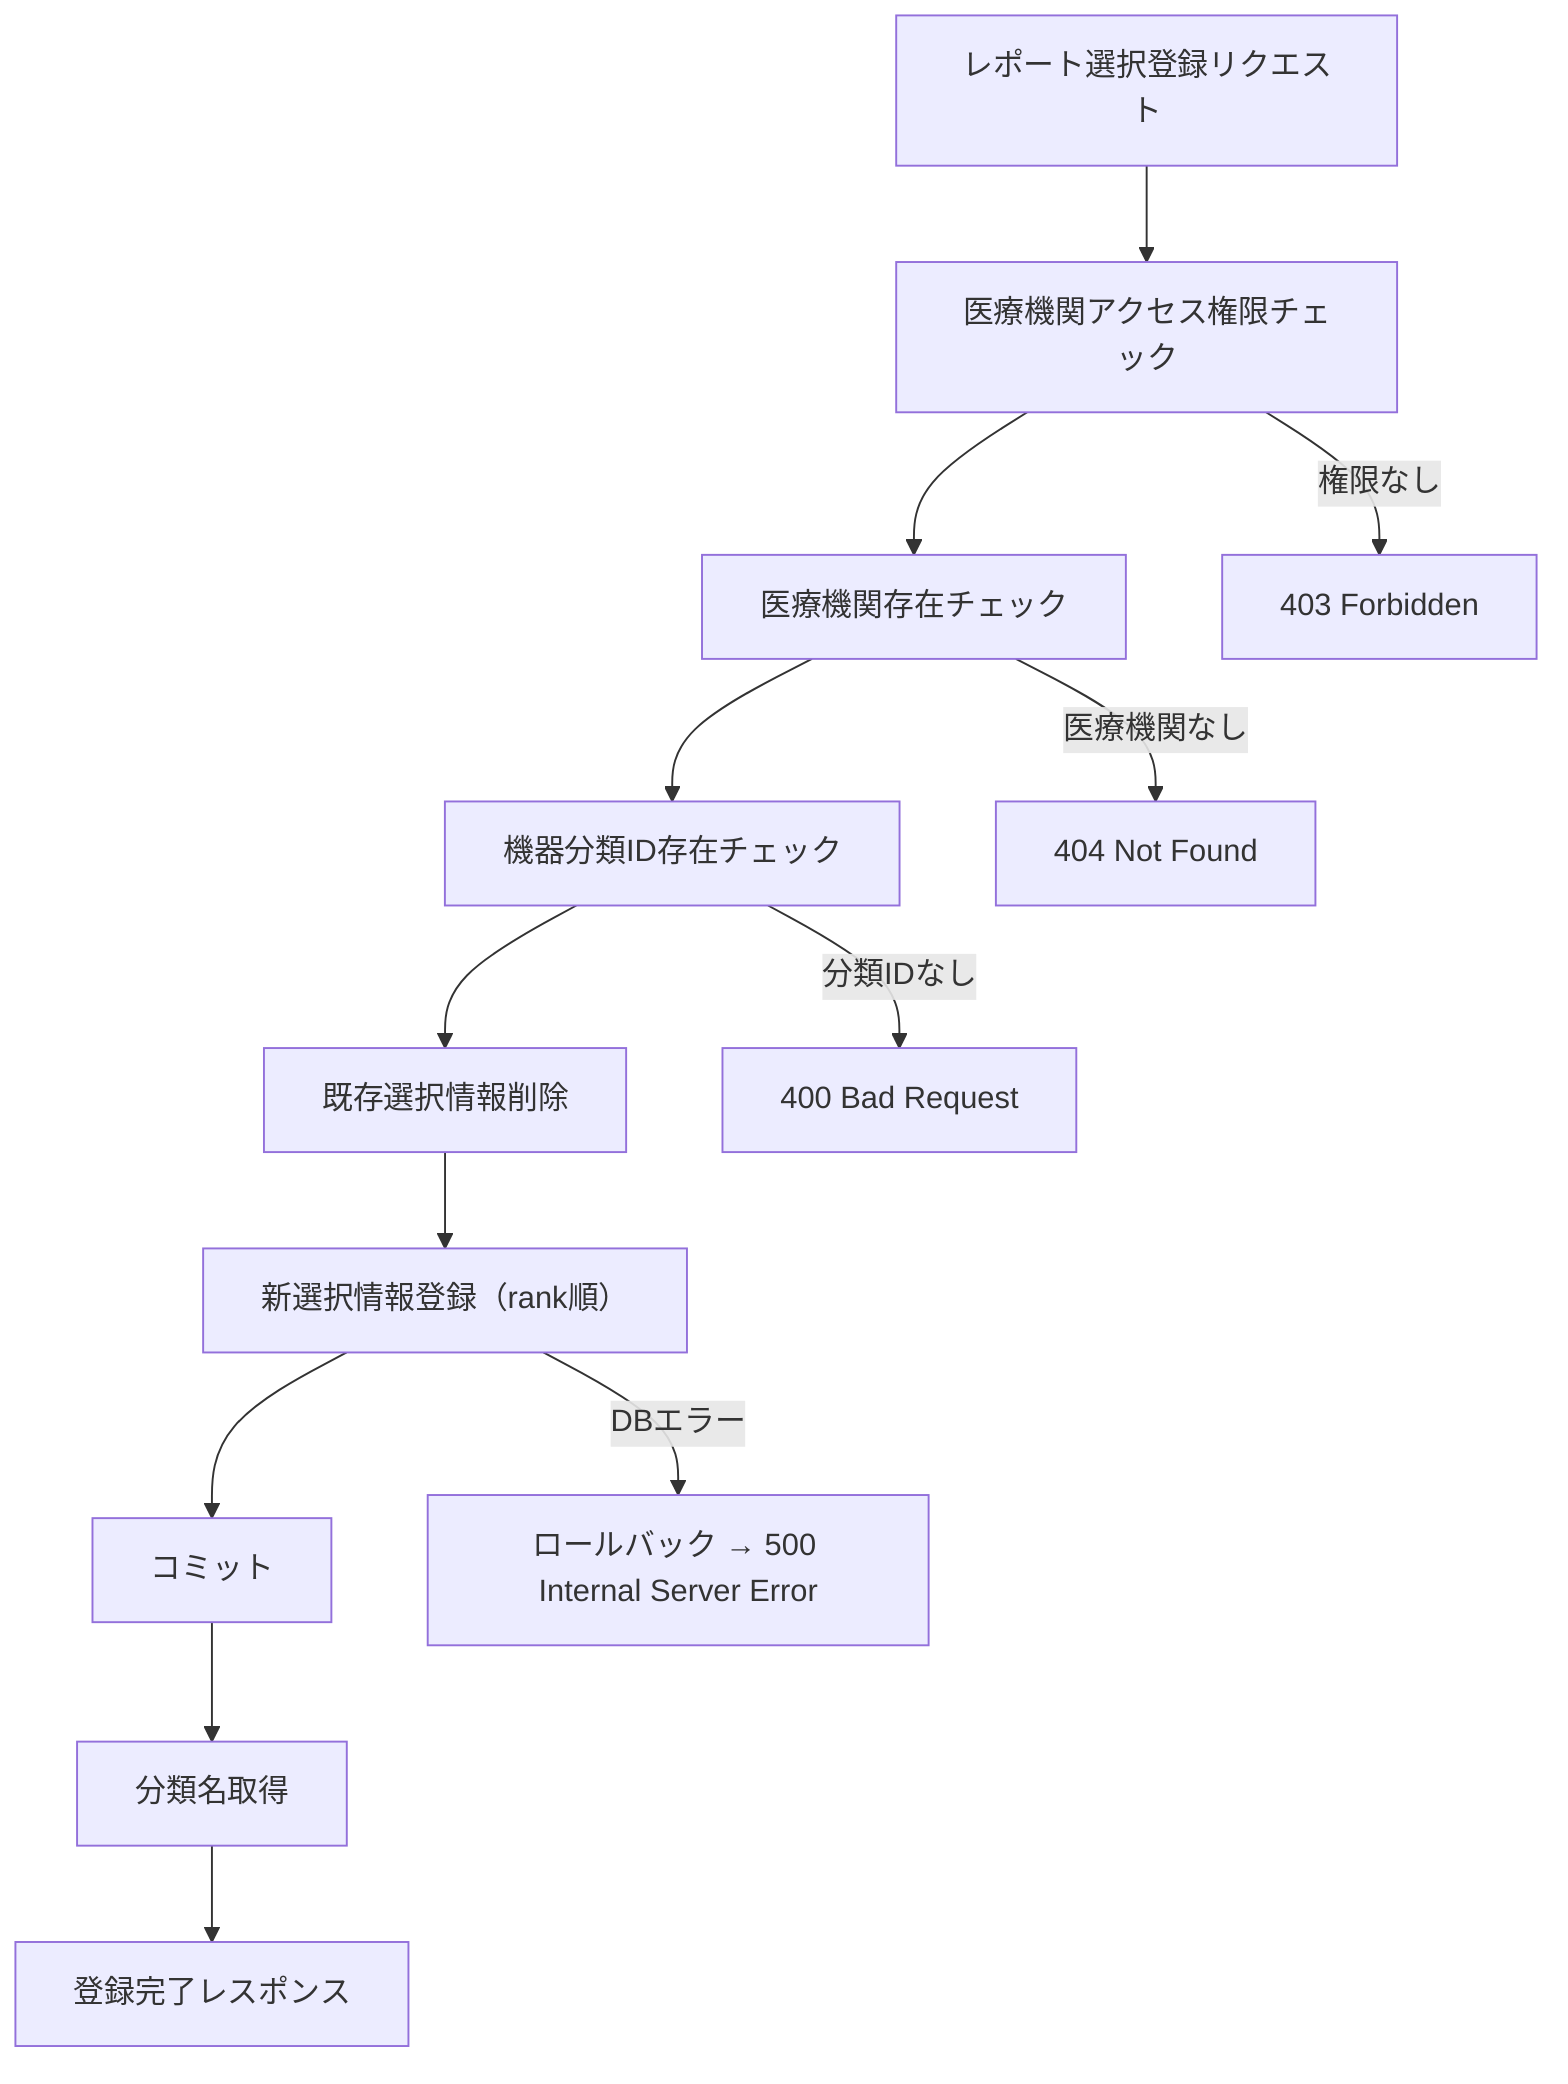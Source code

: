 graph TD
    A[レポート選択登録リクエスト] --> B[医療機関アクセス権限チェック]
    B --> C[医療機関存在チェック]
    C --> D[機器分類ID存在チェック]
    D --> E[既存選択情報削除]
    E --> F[新選択情報登録（rank順）]
    F --> G[コミット]
    G --> H[分類名取得]
    H --> I[登録完了レスポンス]
    
    B -->|権限なし| J[403 Forbidden]
    C -->|医療機関なし| K[404 Not Found]
    D -->|分類IDなし| L[400 Bad Request]
    F -->|DBエラー| M[ロールバック → 500 Internal Server Error]